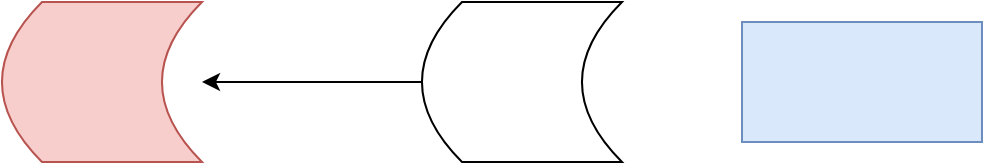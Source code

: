 <mxfile version="14.8.0" type="github">
  <diagram id="zeZPy2VcDyRLW5fq2OZn" name="Page-1">
    <mxGraphModel dx="2066" dy="1154" grid="1" gridSize="10" guides="1" tooltips="1" connect="1" arrows="1" fold="1" page="1" pageScale="1" pageWidth="827" pageHeight="1169" math="0" shadow="0">
      <root>
        <mxCell id="0" />
        <mxCell id="1" parent="0" />
        <mxCell id="PFV4z36FYFYo52sKlqzM-1" value="" style="rounded=0;whiteSpace=wrap;html=1;fillColor=#dae8fc;strokeColor=#6c8ebf;" vertex="1" parent="1">
          <mxGeometry x="490" y="410" width="120" height="60" as="geometry" />
        </mxCell>
        <mxCell id="PFV4z36FYFYo52sKlqzM-4" style="edgeStyle=orthogonalEdgeStyle;rounded=0;orthogonalLoop=1;jettySize=auto;html=1;" edge="1" parent="1" source="PFV4z36FYFYo52sKlqzM-2" target="PFV4z36FYFYo52sKlqzM-3">
          <mxGeometry relative="1" as="geometry" />
        </mxCell>
        <mxCell id="PFV4z36FYFYo52sKlqzM-2" value="" style="shape=dataStorage;whiteSpace=wrap;html=1;fixedSize=1;" vertex="1" parent="1">
          <mxGeometry x="330" y="400" width="100" height="80" as="geometry" />
        </mxCell>
        <mxCell id="PFV4z36FYFYo52sKlqzM-3" value="" style="shape=dataStorage;whiteSpace=wrap;html=1;fixedSize=1;fillColor=#f8cecc;strokeColor=#b85450;" vertex="1" parent="1">
          <mxGeometry x="120" y="400" width="100" height="80" as="geometry" />
        </mxCell>
      </root>
    </mxGraphModel>
  </diagram>
</mxfile>
